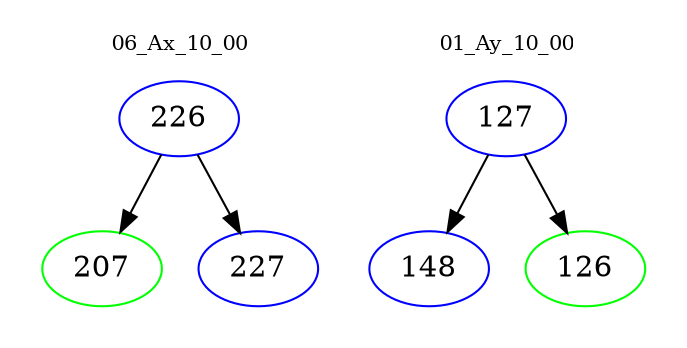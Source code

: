 digraph{
subgraph cluster_0 {
color = white
label = "06_Ax_10_00";
fontsize=10;
T0_226 [label="226", color="blue"]
T0_226 -> T0_207 [color="black"]
T0_207 [label="207", color="green"]
T0_226 -> T0_227 [color="black"]
T0_227 [label="227", color="blue"]
}
subgraph cluster_1 {
color = white
label = "01_Ay_10_00";
fontsize=10;
T1_127 [label="127", color="blue"]
T1_127 -> T1_148 [color="black"]
T1_148 [label="148", color="blue"]
T1_127 -> T1_126 [color="black"]
T1_126 [label="126", color="green"]
}
}
